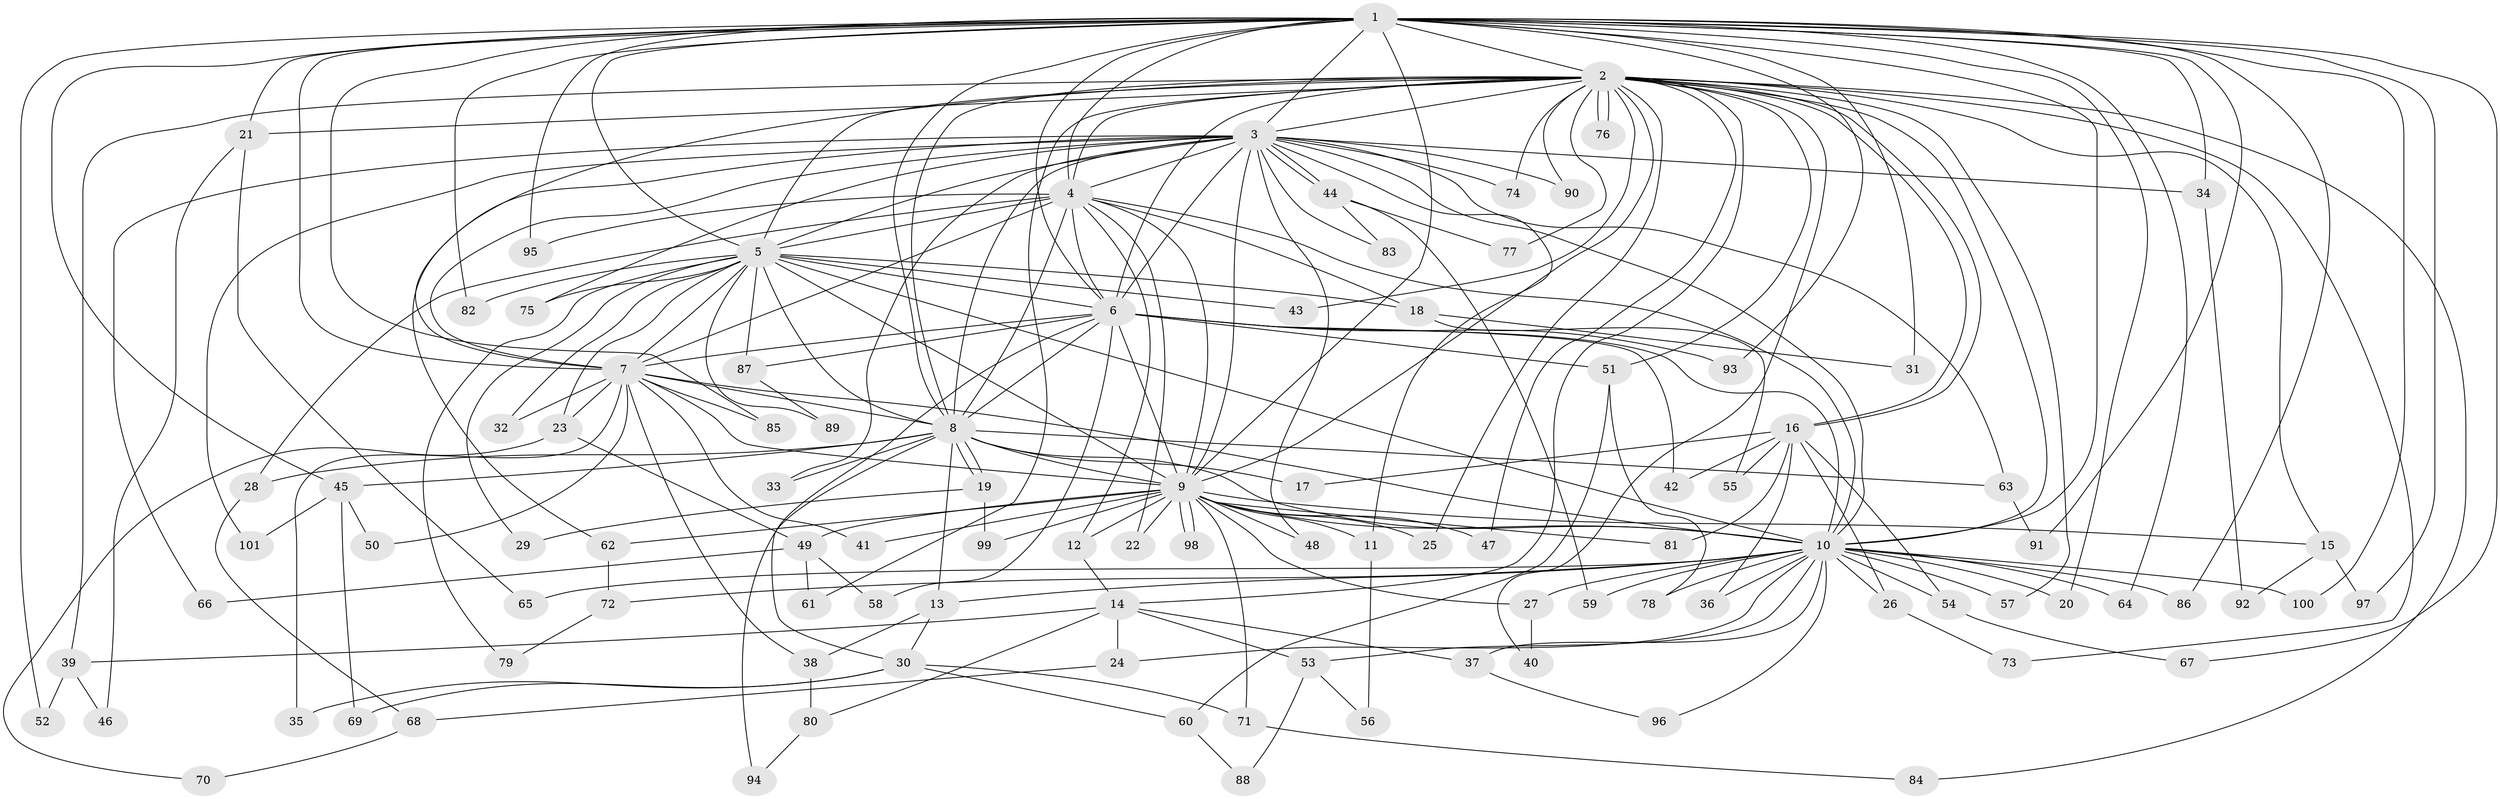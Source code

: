 // coarse degree distribution, {16: 0.014084507042253521, 18: 0.028169014084507043, 3: 0.23943661971830985, 7: 0.014084507042253521, 2: 0.43661971830985913, 22: 0.014084507042253521, 21: 0.028169014084507043, 4: 0.1267605633802817, 15: 0.014084507042253521, 6: 0.014084507042253521, 8: 0.014084507042253521, 24: 0.014084507042253521, 5: 0.014084507042253521, 1: 0.028169014084507043}
// Generated by graph-tools (version 1.1) at 2025/36/03/04/25 23:36:23]
// undirected, 101 vertices, 227 edges
graph export_dot {
  node [color=gray90,style=filled];
  1;
  2;
  3;
  4;
  5;
  6;
  7;
  8;
  9;
  10;
  11;
  12;
  13;
  14;
  15;
  16;
  17;
  18;
  19;
  20;
  21;
  22;
  23;
  24;
  25;
  26;
  27;
  28;
  29;
  30;
  31;
  32;
  33;
  34;
  35;
  36;
  37;
  38;
  39;
  40;
  41;
  42;
  43;
  44;
  45;
  46;
  47;
  48;
  49;
  50;
  51;
  52;
  53;
  54;
  55;
  56;
  57;
  58;
  59;
  60;
  61;
  62;
  63;
  64;
  65;
  66;
  67;
  68;
  69;
  70;
  71;
  72;
  73;
  74;
  75;
  76;
  77;
  78;
  79;
  80;
  81;
  82;
  83;
  84;
  85;
  86;
  87;
  88;
  89;
  90;
  91;
  92;
  93;
  94;
  95;
  96;
  97;
  98;
  99;
  100;
  101;
  1 -- 2;
  1 -- 3;
  1 -- 4;
  1 -- 5;
  1 -- 6;
  1 -- 7;
  1 -- 8;
  1 -- 9;
  1 -- 10;
  1 -- 20;
  1 -- 21;
  1 -- 31;
  1 -- 34;
  1 -- 45;
  1 -- 52;
  1 -- 64;
  1 -- 67;
  1 -- 82;
  1 -- 85;
  1 -- 86;
  1 -- 91;
  1 -- 93;
  1 -- 95;
  1 -- 97;
  1 -- 100;
  2 -- 3;
  2 -- 4;
  2 -- 5;
  2 -- 6;
  2 -- 7;
  2 -- 8;
  2 -- 9;
  2 -- 10;
  2 -- 14;
  2 -- 15;
  2 -- 16;
  2 -- 16;
  2 -- 21;
  2 -- 25;
  2 -- 39;
  2 -- 40;
  2 -- 43;
  2 -- 47;
  2 -- 51;
  2 -- 57;
  2 -- 61;
  2 -- 73;
  2 -- 74;
  2 -- 76;
  2 -- 76;
  2 -- 77;
  2 -- 84;
  2 -- 90;
  3 -- 4;
  3 -- 5;
  3 -- 6;
  3 -- 7;
  3 -- 8;
  3 -- 9;
  3 -- 10;
  3 -- 11;
  3 -- 33;
  3 -- 34;
  3 -- 44;
  3 -- 44;
  3 -- 48;
  3 -- 62;
  3 -- 63;
  3 -- 66;
  3 -- 74;
  3 -- 75;
  3 -- 83;
  3 -- 90;
  3 -- 101;
  4 -- 5;
  4 -- 6;
  4 -- 7;
  4 -- 8;
  4 -- 9;
  4 -- 10;
  4 -- 12;
  4 -- 18;
  4 -- 22;
  4 -- 28;
  4 -- 95;
  5 -- 6;
  5 -- 7;
  5 -- 8;
  5 -- 9;
  5 -- 10;
  5 -- 18;
  5 -- 23;
  5 -- 29;
  5 -- 32;
  5 -- 43;
  5 -- 75;
  5 -- 79;
  5 -- 82;
  5 -- 87;
  5 -- 89;
  6 -- 7;
  6 -- 8;
  6 -- 9;
  6 -- 10;
  6 -- 30;
  6 -- 42;
  6 -- 51;
  6 -- 58;
  6 -- 87;
  6 -- 93;
  7 -- 8;
  7 -- 9;
  7 -- 10;
  7 -- 23;
  7 -- 32;
  7 -- 35;
  7 -- 38;
  7 -- 41;
  7 -- 50;
  7 -- 85;
  8 -- 9;
  8 -- 10;
  8 -- 13;
  8 -- 17;
  8 -- 19;
  8 -- 19;
  8 -- 28;
  8 -- 33;
  8 -- 45;
  8 -- 63;
  8 -- 94;
  9 -- 10;
  9 -- 11;
  9 -- 12;
  9 -- 15;
  9 -- 22;
  9 -- 25;
  9 -- 27;
  9 -- 41;
  9 -- 47;
  9 -- 48;
  9 -- 49;
  9 -- 62;
  9 -- 71;
  9 -- 81;
  9 -- 98;
  9 -- 98;
  9 -- 99;
  10 -- 13;
  10 -- 20;
  10 -- 24;
  10 -- 26;
  10 -- 27;
  10 -- 36;
  10 -- 37;
  10 -- 53;
  10 -- 54;
  10 -- 57;
  10 -- 59;
  10 -- 64;
  10 -- 65;
  10 -- 72;
  10 -- 78;
  10 -- 86;
  10 -- 96;
  10 -- 100;
  11 -- 56;
  12 -- 14;
  13 -- 30;
  13 -- 38;
  14 -- 24;
  14 -- 37;
  14 -- 39;
  14 -- 53;
  14 -- 80;
  15 -- 92;
  15 -- 97;
  16 -- 17;
  16 -- 26;
  16 -- 36;
  16 -- 42;
  16 -- 54;
  16 -- 55;
  16 -- 81;
  18 -- 31;
  18 -- 55;
  19 -- 29;
  19 -- 99;
  21 -- 46;
  21 -- 65;
  23 -- 49;
  23 -- 70;
  24 -- 68;
  26 -- 73;
  27 -- 40;
  28 -- 68;
  30 -- 35;
  30 -- 60;
  30 -- 69;
  30 -- 71;
  34 -- 92;
  37 -- 96;
  38 -- 80;
  39 -- 46;
  39 -- 52;
  44 -- 59;
  44 -- 77;
  44 -- 83;
  45 -- 50;
  45 -- 69;
  45 -- 101;
  49 -- 58;
  49 -- 61;
  49 -- 66;
  51 -- 60;
  51 -- 78;
  53 -- 56;
  53 -- 88;
  54 -- 67;
  60 -- 88;
  62 -- 72;
  63 -- 91;
  68 -- 70;
  71 -- 84;
  72 -- 79;
  80 -- 94;
  87 -- 89;
}
